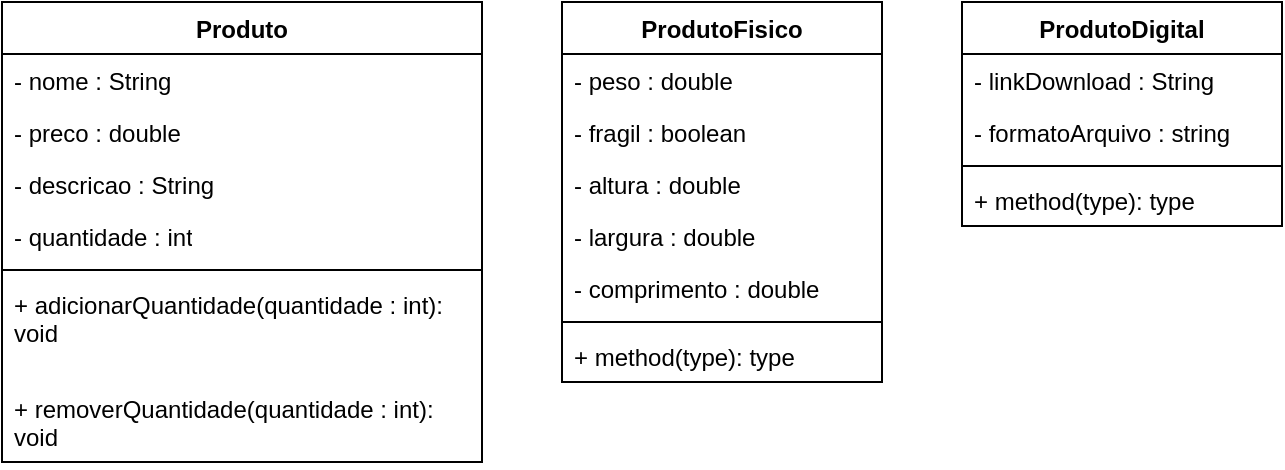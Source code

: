 <mxfile version="24.7.14">
  <diagram id="C5RBs43oDa-KdzZeNtuy" name="Page-1">
    <mxGraphModel dx="1114" dy="566" grid="1" gridSize="10" guides="1" tooltips="1" connect="1" arrows="1" fold="1" page="1" pageScale="1" pageWidth="827" pageHeight="1169" math="0" shadow="0">
      <root>
        <mxCell id="WIyWlLk6GJQsqaUBKTNV-0" />
        <mxCell id="WIyWlLk6GJQsqaUBKTNV-1" parent="WIyWlLk6GJQsqaUBKTNV-0" />
        <mxCell id="W6DdMU5Ow-p-JoydSF_3-4" value="Produto" style="swimlane;fontStyle=1;align=center;verticalAlign=top;childLayout=stackLayout;horizontal=1;startSize=26;horizontalStack=0;resizeParent=1;resizeParentMax=0;resizeLast=0;collapsible=1;marginBottom=0;whiteSpace=wrap;html=1;" vertex="1" parent="WIyWlLk6GJQsqaUBKTNV-1">
          <mxGeometry x="120" y="160" width="240" height="230" as="geometry" />
        </mxCell>
        <mxCell id="W6DdMU5Ow-p-JoydSF_3-5" value="- nome : String" style="text;strokeColor=none;fillColor=none;align=left;verticalAlign=top;spacingLeft=4;spacingRight=4;overflow=hidden;rotatable=0;points=[[0,0.5],[1,0.5]];portConstraint=eastwest;whiteSpace=wrap;html=1;" vertex="1" parent="W6DdMU5Ow-p-JoydSF_3-4">
          <mxGeometry y="26" width="240" height="26" as="geometry" />
        </mxCell>
        <mxCell id="W6DdMU5Ow-p-JoydSF_3-13" value="- preco : double" style="text;strokeColor=none;fillColor=none;align=left;verticalAlign=top;spacingLeft=4;spacingRight=4;overflow=hidden;rotatable=0;points=[[0,0.5],[1,0.5]];portConstraint=eastwest;whiteSpace=wrap;html=1;" vertex="1" parent="W6DdMU5Ow-p-JoydSF_3-4">
          <mxGeometry y="52" width="240" height="26" as="geometry" />
        </mxCell>
        <mxCell id="W6DdMU5Ow-p-JoydSF_3-14" value="- descricao : String" style="text;strokeColor=none;fillColor=none;align=left;verticalAlign=top;spacingLeft=4;spacingRight=4;overflow=hidden;rotatable=0;points=[[0,0.5],[1,0.5]];portConstraint=eastwest;whiteSpace=wrap;html=1;" vertex="1" parent="W6DdMU5Ow-p-JoydSF_3-4">
          <mxGeometry y="78" width="240" height="26" as="geometry" />
        </mxCell>
        <mxCell id="W6DdMU5Ow-p-JoydSF_3-15" value="- quantidade : int" style="text;strokeColor=none;fillColor=none;align=left;verticalAlign=top;spacingLeft=4;spacingRight=4;overflow=hidden;rotatable=0;points=[[0,0.5],[1,0.5]];portConstraint=eastwest;whiteSpace=wrap;html=1;" vertex="1" parent="W6DdMU5Ow-p-JoydSF_3-4">
          <mxGeometry y="104" width="240" height="26" as="geometry" />
        </mxCell>
        <mxCell id="W6DdMU5Ow-p-JoydSF_3-6" value="" style="line;strokeWidth=1;fillColor=none;align=left;verticalAlign=middle;spacingTop=-1;spacingLeft=3;spacingRight=3;rotatable=0;labelPosition=right;points=[];portConstraint=eastwest;strokeColor=inherit;" vertex="1" parent="W6DdMU5Ow-p-JoydSF_3-4">
          <mxGeometry y="130" width="240" height="8" as="geometry" />
        </mxCell>
        <mxCell id="W6DdMU5Ow-p-JoydSF_3-7" value="+ adicionarQuantidade(quantidade : int): void" style="text;strokeColor=none;fillColor=none;align=left;verticalAlign=top;spacingLeft=4;spacingRight=4;overflow=hidden;rotatable=0;points=[[0,0.5],[1,0.5]];portConstraint=eastwest;whiteSpace=wrap;html=1;" vertex="1" parent="W6DdMU5Ow-p-JoydSF_3-4">
          <mxGeometry y="138" width="240" height="52" as="geometry" />
        </mxCell>
        <mxCell id="W6DdMU5Ow-p-JoydSF_3-12" value="+ removerQuantidade(quantidade : int): void" style="text;strokeColor=none;fillColor=none;align=left;verticalAlign=top;spacingLeft=4;spacingRight=4;overflow=hidden;rotatable=0;points=[[0,0.5],[1,0.5]];portConstraint=eastwest;whiteSpace=wrap;html=1;" vertex="1" parent="W6DdMU5Ow-p-JoydSF_3-4">
          <mxGeometry y="190" width="240" height="40" as="geometry" />
        </mxCell>
        <mxCell id="W6DdMU5Ow-p-JoydSF_3-16" value="ProdutoFisico" style="swimlane;fontStyle=1;align=center;verticalAlign=top;childLayout=stackLayout;horizontal=1;startSize=26;horizontalStack=0;resizeParent=1;resizeParentMax=0;resizeLast=0;collapsible=1;marginBottom=0;whiteSpace=wrap;html=1;" vertex="1" parent="WIyWlLk6GJQsqaUBKTNV-1">
          <mxGeometry x="400" y="160" width="160" height="190" as="geometry" />
        </mxCell>
        <mxCell id="W6DdMU5Ow-p-JoydSF_3-17" value="- peso : double" style="text;strokeColor=none;fillColor=none;align=left;verticalAlign=top;spacingLeft=4;spacingRight=4;overflow=hidden;rotatable=0;points=[[0,0.5],[1,0.5]];portConstraint=eastwest;whiteSpace=wrap;html=1;" vertex="1" parent="W6DdMU5Ow-p-JoydSF_3-16">
          <mxGeometry y="26" width="160" height="26" as="geometry" />
        </mxCell>
        <mxCell id="W6DdMU5Ow-p-JoydSF_3-23" value="- fragil : boolean" style="text;strokeColor=none;fillColor=none;align=left;verticalAlign=top;spacingLeft=4;spacingRight=4;overflow=hidden;rotatable=0;points=[[0,0.5],[1,0.5]];portConstraint=eastwest;whiteSpace=wrap;html=1;" vertex="1" parent="W6DdMU5Ow-p-JoydSF_3-16">
          <mxGeometry y="52" width="160" height="26" as="geometry" />
        </mxCell>
        <mxCell id="W6DdMU5Ow-p-JoydSF_3-22" value="- altura : double" style="text;strokeColor=none;fillColor=none;align=left;verticalAlign=top;spacingLeft=4;spacingRight=4;overflow=hidden;rotatable=0;points=[[0,0.5],[1,0.5]];portConstraint=eastwest;whiteSpace=wrap;html=1;" vertex="1" parent="W6DdMU5Ow-p-JoydSF_3-16">
          <mxGeometry y="78" width="160" height="26" as="geometry" />
        </mxCell>
        <mxCell id="W6DdMU5Ow-p-JoydSF_3-21" value="- largura : double" style="text;strokeColor=none;fillColor=none;align=left;verticalAlign=top;spacingLeft=4;spacingRight=4;overflow=hidden;rotatable=0;points=[[0,0.5],[1,0.5]];portConstraint=eastwest;whiteSpace=wrap;html=1;" vertex="1" parent="W6DdMU5Ow-p-JoydSF_3-16">
          <mxGeometry y="104" width="160" height="26" as="geometry" />
        </mxCell>
        <mxCell id="W6DdMU5Ow-p-JoydSF_3-20" value="- comprimento : double" style="text;strokeColor=none;fillColor=none;align=left;verticalAlign=top;spacingLeft=4;spacingRight=4;overflow=hidden;rotatable=0;points=[[0,0.5],[1,0.5]];portConstraint=eastwest;whiteSpace=wrap;html=1;" vertex="1" parent="W6DdMU5Ow-p-JoydSF_3-16">
          <mxGeometry y="130" width="160" height="26" as="geometry" />
        </mxCell>
        <mxCell id="W6DdMU5Ow-p-JoydSF_3-18" value="" style="line;strokeWidth=1;fillColor=none;align=left;verticalAlign=middle;spacingTop=-1;spacingLeft=3;spacingRight=3;rotatable=0;labelPosition=right;points=[];portConstraint=eastwest;strokeColor=inherit;" vertex="1" parent="W6DdMU5Ow-p-JoydSF_3-16">
          <mxGeometry y="156" width="160" height="8" as="geometry" />
        </mxCell>
        <mxCell id="W6DdMU5Ow-p-JoydSF_3-19" value="+ method(type): type" style="text;strokeColor=none;fillColor=none;align=left;verticalAlign=top;spacingLeft=4;spacingRight=4;overflow=hidden;rotatable=0;points=[[0,0.5],[1,0.5]];portConstraint=eastwest;whiteSpace=wrap;html=1;" vertex="1" parent="W6DdMU5Ow-p-JoydSF_3-16">
          <mxGeometry y="164" width="160" height="26" as="geometry" />
        </mxCell>
        <mxCell id="W6DdMU5Ow-p-JoydSF_3-24" value="ProdutoDigital" style="swimlane;fontStyle=1;align=center;verticalAlign=top;childLayout=stackLayout;horizontal=1;startSize=26;horizontalStack=0;resizeParent=1;resizeParentMax=0;resizeLast=0;collapsible=1;marginBottom=0;whiteSpace=wrap;html=1;" vertex="1" parent="WIyWlLk6GJQsqaUBKTNV-1">
          <mxGeometry x="600" y="160" width="160" height="112" as="geometry" />
        </mxCell>
        <mxCell id="W6DdMU5Ow-p-JoydSF_3-25" value="- linkDownload : String" style="text;strokeColor=none;fillColor=none;align=left;verticalAlign=top;spacingLeft=4;spacingRight=4;overflow=hidden;rotatable=0;points=[[0,0.5],[1,0.5]];portConstraint=eastwest;whiteSpace=wrap;html=1;" vertex="1" parent="W6DdMU5Ow-p-JoydSF_3-24">
          <mxGeometry y="26" width="160" height="26" as="geometry" />
        </mxCell>
        <mxCell id="W6DdMU5Ow-p-JoydSF_3-28" value="- formatoArquivo : string" style="text;strokeColor=none;fillColor=none;align=left;verticalAlign=top;spacingLeft=4;spacingRight=4;overflow=hidden;rotatable=0;points=[[0,0.5],[1,0.5]];portConstraint=eastwest;whiteSpace=wrap;html=1;" vertex="1" parent="W6DdMU5Ow-p-JoydSF_3-24">
          <mxGeometry y="52" width="160" height="26" as="geometry" />
        </mxCell>
        <mxCell id="W6DdMU5Ow-p-JoydSF_3-26" value="" style="line;strokeWidth=1;fillColor=none;align=left;verticalAlign=middle;spacingTop=-1;spacingLeft=3;spacingRight=3;rotatable=0;labelPosition=right;points=[];portConstraint=eastwest;strokeColor=inherit;" vertex="1" parent="W6DdMU5Ow-p-JoydSF_3-24">
          <mxGeometry y="78" width="160" height="8" as="geometry" />
        </mxCell>
        <mxCell id="W6DdMU5Ow-p-JoydSF_3-27" value="+ method(type): type" style="text;strokeColor=none;fillColor=none;align=left;verticalAlign=top;spacingLeft=4;spacingRight=4;overflow=hidden;rotatable=0;points=[[0,0.5],[1,0.5]];portConstraint=eastwest;whiteSpace=wrap;html=1;" vertex="1" parent="W6DdMU5Ow-p-JoydSF_3-24">
          <mxGeometry y="86" width="160" height="26" as="geometry" />
        </mxCell>
      </root>
    </mxGraphModel>
  </diagram>
</mxfile>
